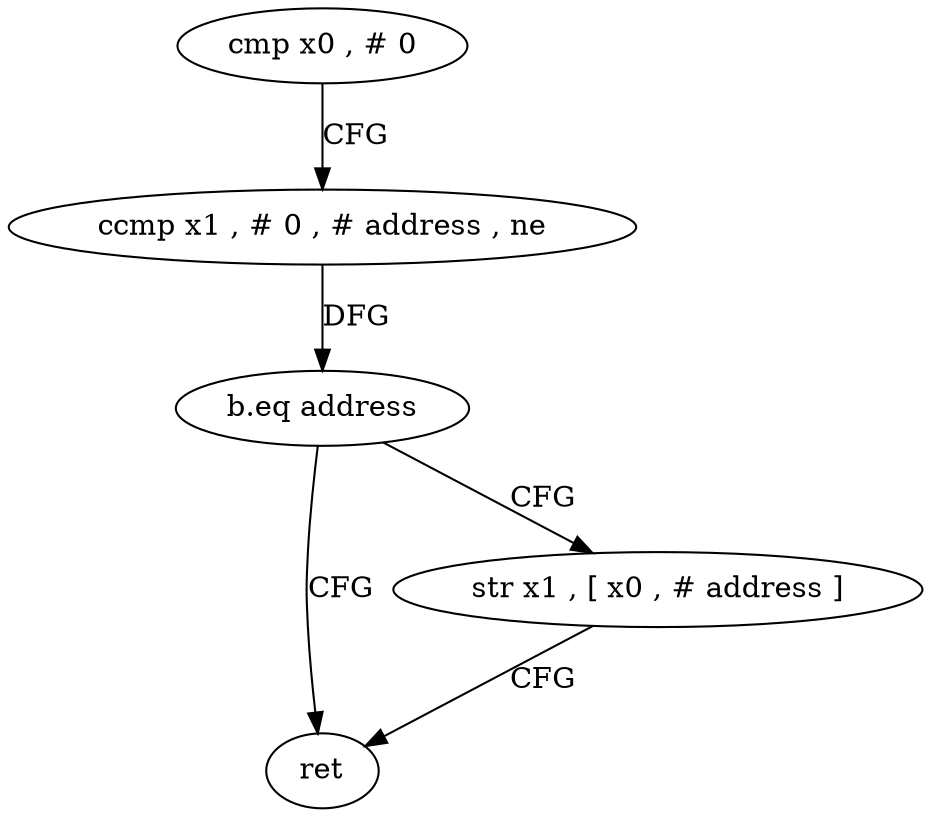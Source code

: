 digraph "func" {
"4287800" [label = "cmp x0 , # 0" ]
"4287804" [label = "ccmp x1 , # 0 , # address , ne" ]
"4287808" [label = "b.eq address" ]
"4287816" [label = "ret" ]
"4287812" [label = "str x1 , [ x0 , # address ]" ]
"4287800" -> "4287804" [ label = "CFG" ]
"4287804" -> "4287808" [ label = "DFG" ]
"4287808" -> "4287816" [ label = "CFG" ]
"4287808" -> "4287812" [ label = "CFG" ]
"4287812" -> "4287816" [ label = "CFG" ]
}
